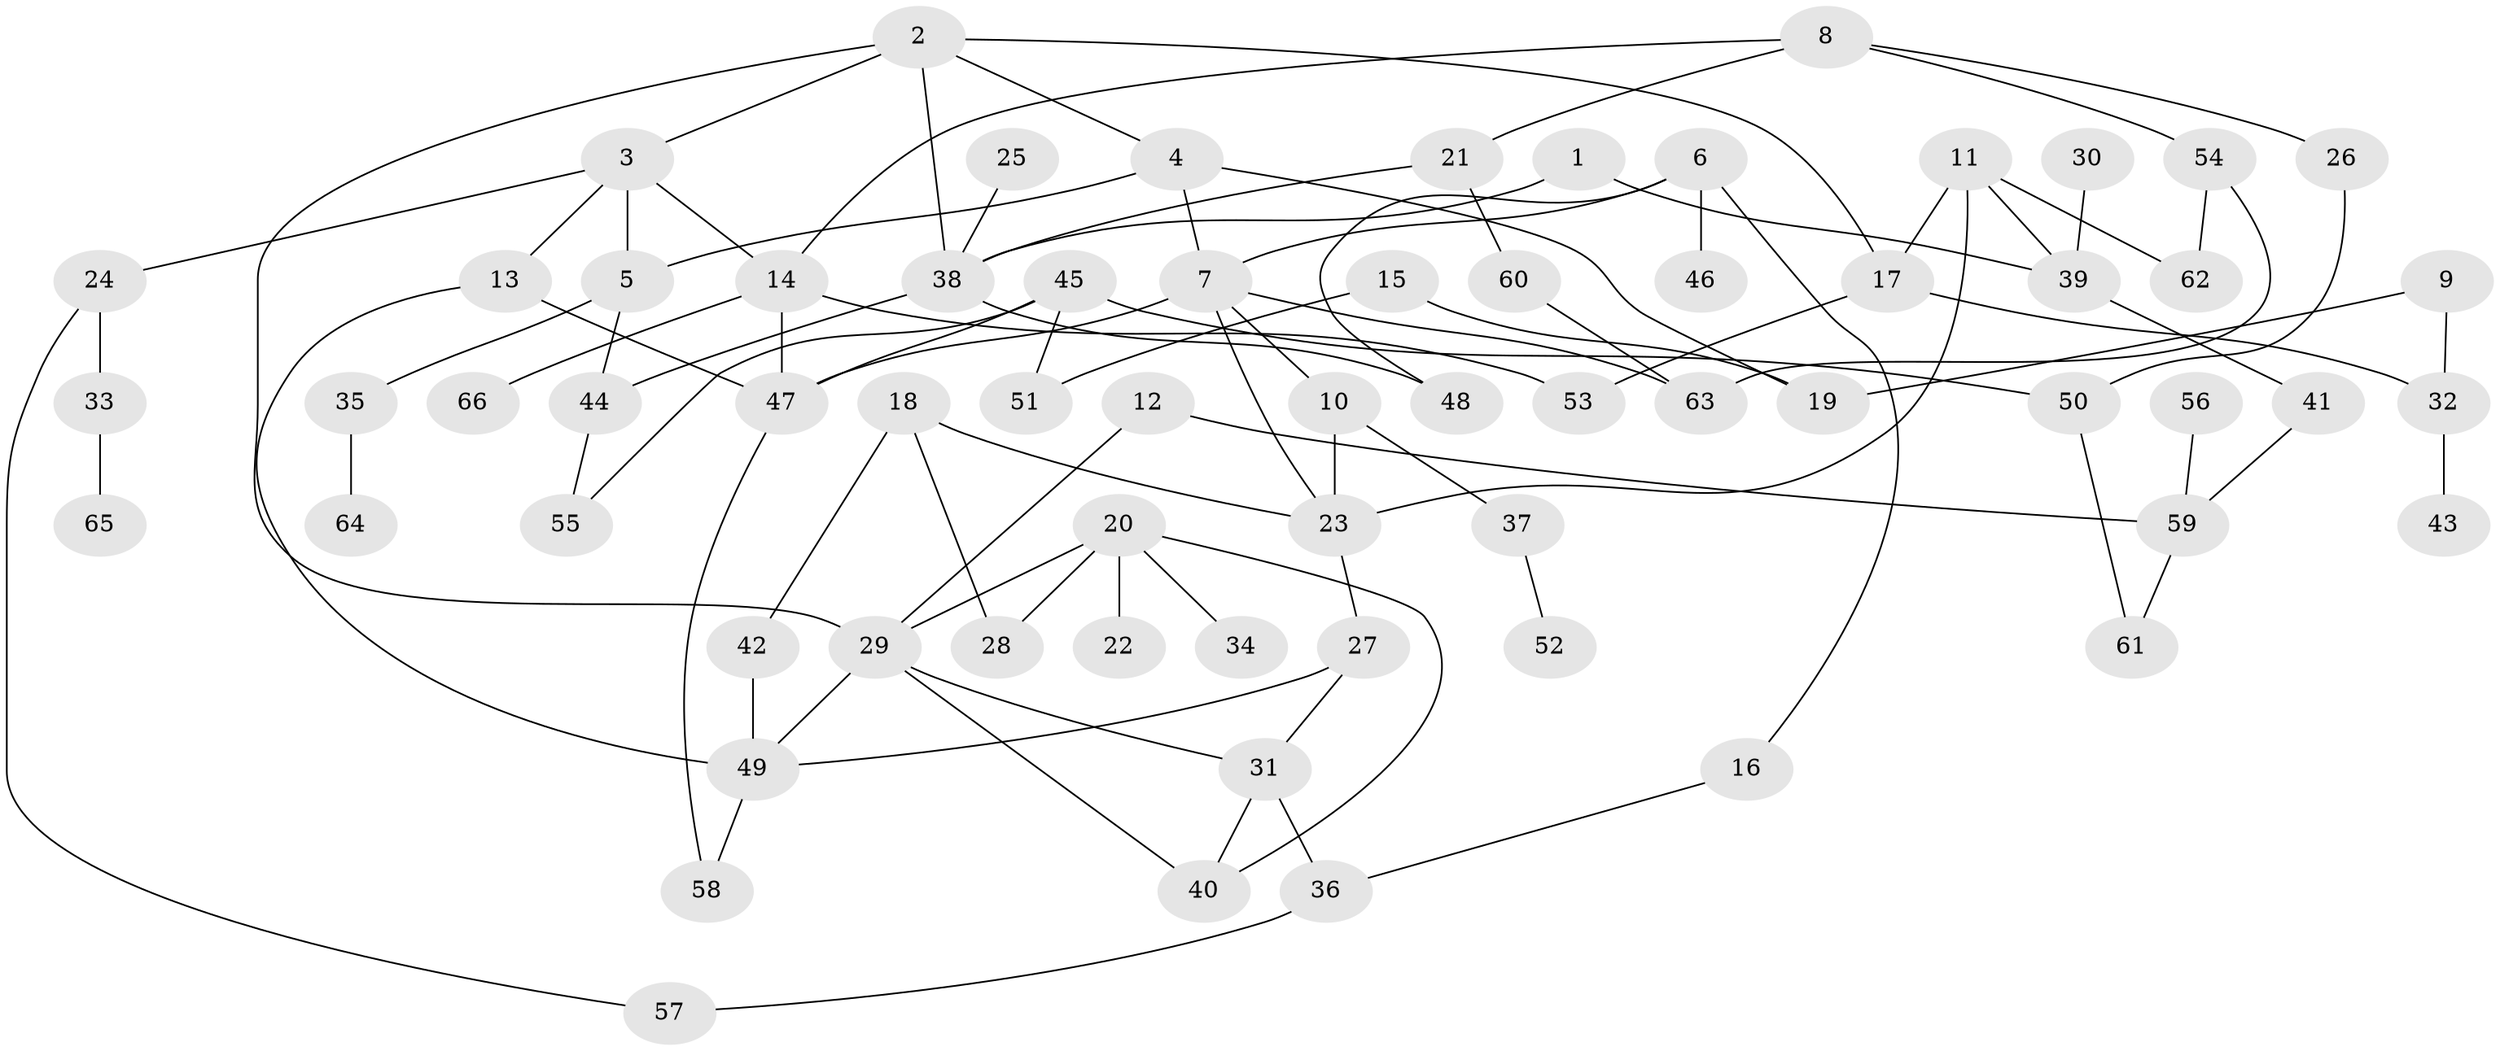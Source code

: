// original degree distribution, {7: 0.021505376344086023, 3: 0.1935483870967742, 2: 0.26881720430107525, 5: 0.07526881720430108, 4: 0.11827956989247312, 6: 0.03225806451612903, 1: 0.2903225806451613}
// Generated by graph-tools (version 1.1) at 2025/36/03/04/25 23:36:04]
// undirected, 66 vertices, 94 edges
graph export_dot {
  node [color=gray90,style=filled];
  1;
  2;
  3;
  4;
  5;
  6;
  7;
  8;
  9;
  10;
  11;
  12;
  13;
  14;
  15;
  16;
  17;
  18;
  19;
  20;
  21;
  22;
  23;
  24;
  25;
  26;
  27;
  28;
  29;
  30;
  31;
  32;
  33;
  34;
  35;
  36;
  37;
  38;
  39;
  40;
  41;
  42;
  43;
  44;
  45;
  46;
  47;
  48;
  49;
  50;
  51;
  52;
  53;
  54;
  55;
  56;
  57;
  58;
  59;
  60;
  61;
  62;
  63;
  64;
  65;
  66;
  1 -- 38 [weight=1.0];
  1 -- 39 [weight=1.0];
  2 -- 3 [weight=1.0];
  2 -- 4 [weight=1.0];
  2 -- 17 [weight=1.0];
  2 -- 29 [weight=1.0];
  2 -- 38 [weight=1.0];
  3 -- 5 [weight=1.0];
  3 -- 13 [weight=1.0];
  3 -- 14 [weight=1.0];
  3 -- 24 [weight=1.0];
  4 -- 5 [weight=1.0];
  4 -- 7 [weight=1.0];
  4 -- 19 [weight=1.0];
  5 -- 35 [weight=1.0];
  5 -- 44 [weight=1.0];
  6 -- 7 [weight=1.0];
  6 -- 16 [weight=1.0];
  6 -- 46 [weight=1.0];
  6 -- 48 [weight=1.0];
  7 -- 10 [weight=1.0];
  7 -- 23 [weight=1.0];
  7 -- 47 [weight=1.0];
  7 -- 63 [weight=1.0];
  8 -- 14 [weight=1.0];
  8 -- 21 [weight=1.0];
  8 -- 26 [weight=1.0];
  8 -- 54 [weight=1.0];
  9 -- 19 [weight=1.0];
  9 -- 32 [weight=1.0];
  10 -- 23 [weight=1.0];
  10 -- 37 [weight=1.0];
  11 -- 17 [weight=1.0];
  11 -- 23 [weight=1.0];
  11 -- 39 [weight=1.0];
  11 -- 62 [weight=1.0];
  12 -- 29 [weight=1.0];
  12 -- 59 [weight=1.0];
  13 -- 47 [weight=1.0];
  13 -- 49 [weight=1.0];
  14 -- 47 [weight=1.0];
  14 -- 53 [weight=1.0];
  14 -- 66 [weight=1.0];
  15 -- 19 [weight=1.0];
  15 -- 51 [weight=1.0];
  16 -- 36 [weight=1.0];
  17 -- 32 [weight=1.0];
  17 -- 53 [weight=1.0];
  18 -- 23 [weight=1.0];
  18 -- 28 [weight=1.0];
  18 -- 42 [weight=1.0];
  20 -- 22 [weight=1.0];
  20 -- 28 [weight=1.0];
  20 -- 29 [weight=1.0];
  20 -- 34 [weight=1.0];
  20 -- 40 [weight=1.0];
  21 -- 38 [weight=1.0];
  21 -- 60 [weight=1.0];
  23 -- 27 [weight=1.0];
  24 -- 33 [weight=1.0];
  24 -- 57 [weight=1.0];
  25 -- 38 [weight=1.0];
  26 -- 50 [weight=1.0];
  27 -- 31 [weight=1.0];
  27 -- 49 [weight=1.0];
  29 -- 31 [weight=1.0];
  29 -- 40 [weight=1.0];
  29 -- 49 [weight=1.0];
  30 -- 39 [weight=1.0];
  31 -- 36 [weight=1.0];
  31 -- 40 [weight=1.0];
  32 -- 43 [weight=1.0];
  33 -- 65 [weight=1.0];
  35 -- 64 [weight=1.0];
  36 -- 57 [weight=1.0];
  37 -- 52 [weight=1.0];
  38 -- 44 [weight=1.0];
  38 -- 48 [weight=1.0];
  39 -- 41 [weight=1.0];
  41 -- 59 [weight=1.0];
  42 -- 49 [weight=1.0];
  44 -- 55 [weight=1.0];
  45 -- 47 [weight=1.0];
  45 -- 50 [weight=1.0];
  45 -- 51 [weight=1.0];
  45 -- 55 [weight=1.0];
  47 -- 58 [weight=1.0];
  49 -- 58 [weight=1.0];
  50 -- 61 [weight=1.0];
  54 -- 62 [weight=1.0];
  54 -- 63 [weight=1.0];
  56 -- 59 [weight=1.0];
  59 -- 61 [weight=1.0];
  60 -- 63 [weight=1.0];
}
